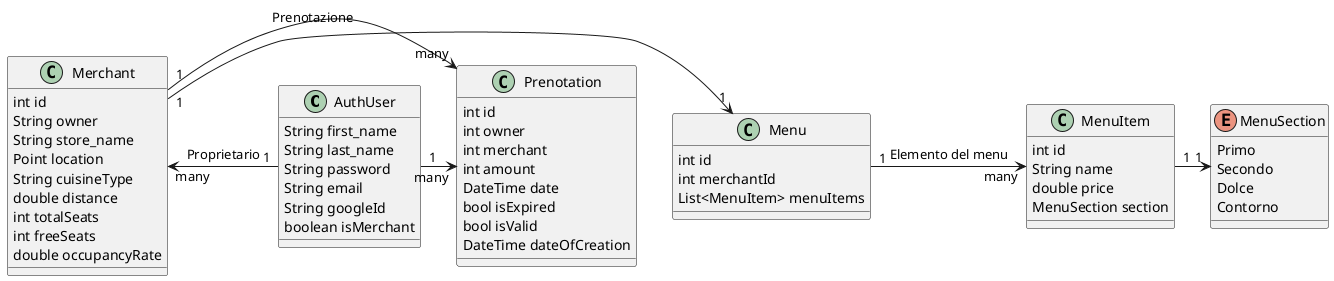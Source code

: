 @startuml classDiagram

class AuthUser {
    String first_name
    String last_name
    String password
    String email
    String googleId
    boolean isMerchant
}

class Merchant {
    int id
    String owner
    String store_name
    Point location
    String cuisineType
    double distance
    int totalSeats
    int freeSeats
    double occupancyRate
}

class Prenotation {
    int id
    int owner
    int merchant
    int amount
    DateTime date
    bool isExpired
    bool isValid
    DateTime dateOfCreation
}

class Menu{
    int id
    int merchantId
    List<MenuItem> menuItems
}

class MenuItem{
    int id
    String name
    double price
    MenuSection section
}

enum MenuSection{
    Primo
    Secondo
    Dolce
    Contorno
}

Merchant "1" -> "1" Menu
Menu "1" -> "many" MenuItem: Elemento del menu
MenuItem "1" -> "1" MenuSection

AuthUser "1" -> "many" Prenotation
Prenotation "many" <- "1" Merchant: Prenotazione
Merchant "many" <- "1" AuthUser: Proprietario
@enduml